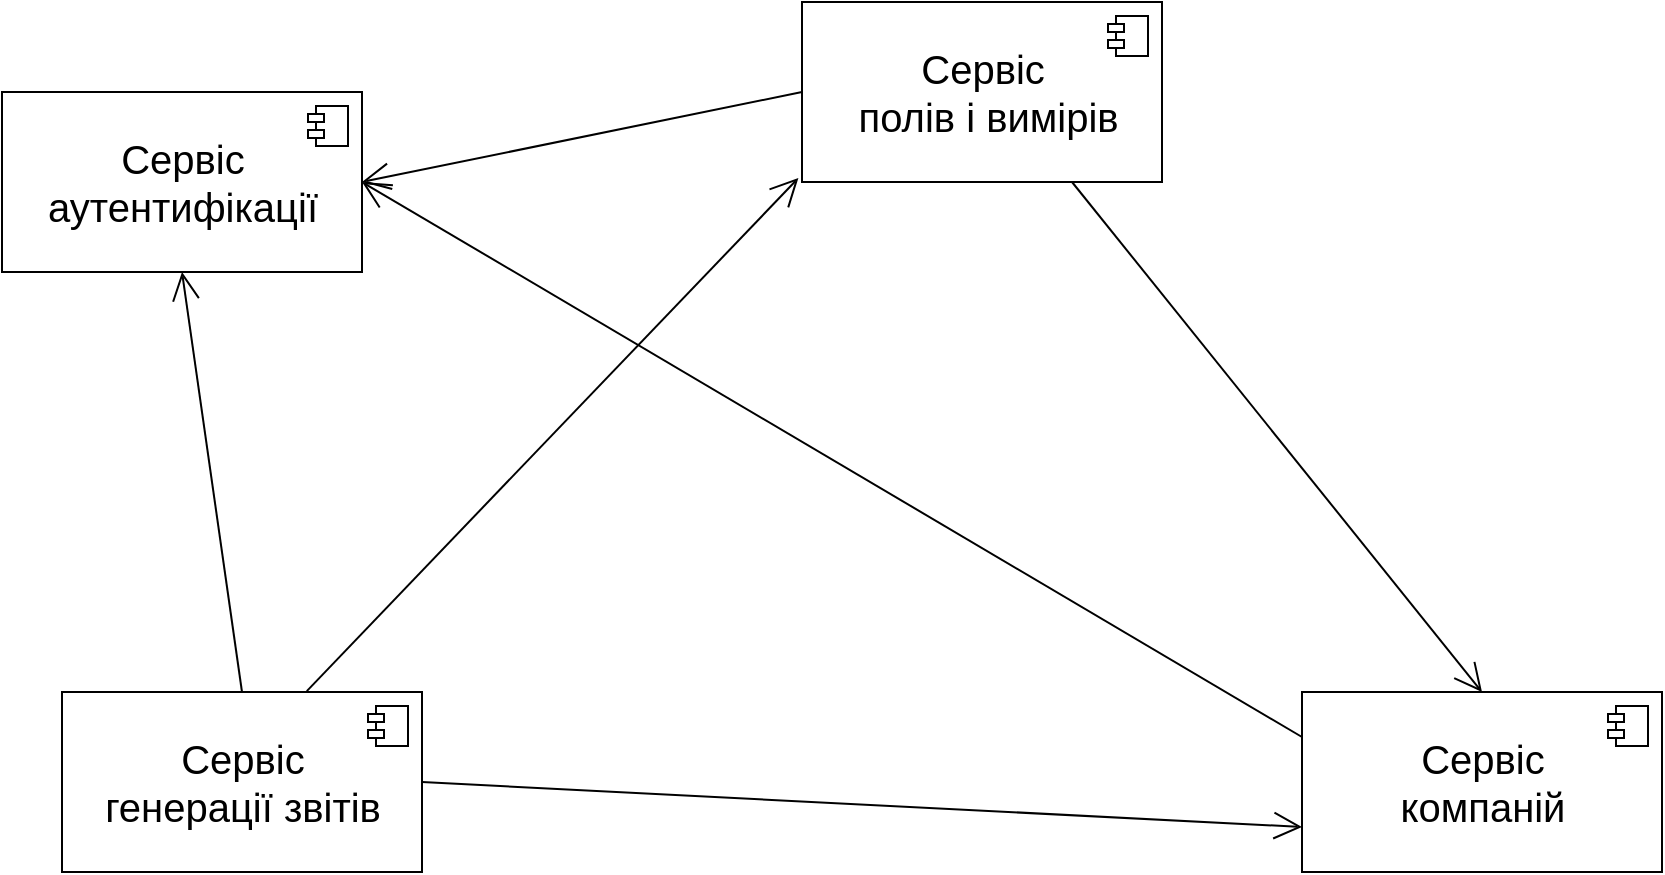 <mxfile version="10.7.5" type="github"><diagram id="QTUs2o6DQwZtNehlJhG1" name="Page-1"><mxGraphModel dx="1877" dy="1910" grid="1" gridSize="10" guides="1" tooltips="1" connect="1" arrows="1" fold="1" page="1" pageScale="1" pageWidth="850" pageHeight="1100" math="0" shadow="0"><root><mxCell id="0"/><mxCell id="1" parent="0"/><mxCell id="bpdRVXlB2MJWRXF0biAA-1" value="&lt;font style=&quot;font-size: 20px&quot;&gt;Сервіс &lt;br&gt;генерації звітів&lt;/font&gt;&lt;br&gt;" style="html=1;" parent="1" vertex="1"><mxGeometry x="60" y="330" width="180" height="90" as="geometry"/></mxCell><mxCell id="bpdRVXlB2MJWRXF0biAA-2" value="" style="shape=component;jettyWidth=8;jettyHeight=4;" parent="bpdRVXlB2MJWRXF0biAA-1" vertex="1"><mxGeometry x="1" width="20" height="20" relative="1" as="geometry"><mxPoint x="-27" y="7" as="offset"/></mxGeometry></mxCell><mxCell id="bpdRVXlB2MJWRXF0biAA-5" value="&lt;font style=&quot;font-size: 20px&quot;&gt;Сервіс &lt;br&gt;компаній&lt;/font&gt;&lt;br&gt;" style="html=1;" parent="1" vertex="1"><mxGeometry x="680" y="330" width="180" height="90" as="geometry"/></mxCell><mxCell id="bpdRVXlB2MJWRXF0biAA-6" value="" style="shape=component;jettyWidth=8;jettyHeight=4;" parent="bpdRVXlB2MJWRXF0biAA-5" vertex="1"><mxGeometry x="1" width="20" height="20" relative="1" as="geometry"><mxPoint x="-27" y="7" as="offset"/></mxGeometry></mxCell><mxCell id="bpdRVXlB2MJWRXF0biAA-11" value="&lt;font style=&quot;font-size: 20px&quot;&gt;Сервіс&lt;br&gt;&amp;nbsp;полів і вимірів&lt;/font&gt;&lt;br&gt;" style="html=1;" parent="1" vertex="1"><mxGeometry x="430" y="-15" width="180" height="90" as="geometry"/></mxCell><mxCell id="bpdRVXlB2MJWRXF0biAA-12" value="" style="shape=component;jettyWidth=8;jettyHeight=4;" parent="bpdRVXlB2MJWRXF0biAA-11" vertex="1"><mxGeometry x="1" width="20" height="20" relative="1" as="geometry"><mxPoint x="-27" y="7" as="offset"/></mxGeometry></mxCell><mxCell id="bpdRVXlB2MJWRXF0biAA-15" value="&lt;font style=&quot;font-size: 20px&quot;&gt;Сервіс &lt;br&gt;аутентифікації&lt;/font&gt;&lt;br&gt;" style="html=1;" parent="1" vertex="1"><mxGeometry x="30" y="30" width="180" height="90" as="geometry"/></mxCell><mxCell id="bpdRVXlB2MJWRXF0biAA-16" value="" style="shape=component;jettyWidth=8;jettyHeight=4;" parent="bpdRVXlB2MJWRXF0biAA-15" vertex="1"><mxGeometry x="1" width="20" height="20" relative="1" as="geometry"><mxPoint x="-27" y="7" as="offset"/></mxGeometry></mxCell><mxCell id="bpdRVXlB2MJWRXF0biAA-17" value="" style="endArrow=open;endFill=1;endSize=12;html=1;exitX=0.5;exitY=0;exitDx=0;exitDy=0;entryX=0.5;entryY=1;entryDx=0;entryDy=0;" parent="1" source="bpdRVXlB2MJWRXF0biAA-1" target="bpdRVXlB2MJWRXF0biAA-15" edge="1"><mxGeometry width="160" relative="1" as="geometry"><mxPoint x="70" y="530" as="sourcePoint"/><mxPoint x="230" y="530" as="targetPoint"/></mxGeometry></mxCell><mxCell id="bpdRVXlB2MJWRXF0biAA-25" value="" style="endArrow=open;endFill=1;endSize=12;html=1;exitX=0.75;exitY=1;exitDx=0;exitDy=0;entryX=0.5;entryY=0;entryDx=0;entryDy=0;" parent="1" source="bpdRVXlB2MJWRXF0biAA-11" target="bpdRVXlB2MJWRXF0biAA-5" edge="1"><mxGeometry width="160" relative="1" as="geometry"><mxPoint x="960" y="490" as="sourcePoint"/><mxPoint x="700" y="690" as="targetPoint"/></mxGeometry></mxCell><mxCell id="bpdRVXlB2MJWRXF0biAA-31" value="" style="endArrow=open;endFill=1;endSize=12;html=1;exitX=1;exitY=0.5;exitDx=0;exitDy=0;entryX=0;entryY=0.75;entryDx=0;entryDy=0;" parent="1" source="bpdRVXlB2MJWRXF0biAA-1" target="bpdRVXlB2MJWRXF0biAA-5" edge="1"><mxGeometry width="160" relative="1" as="geometry"><mxPoint x="280" y="620" as="sourcePoint"/><mxPoint x="440" y="620" as="targetPoint"/></mxGeometry></mxCell><mxCell id="bpdRVXlB2MJWRXF0biAA-33" value="" style="endArrow=open;endFill=1;endSize=12;html=1;exitX=0.68;exitY=-0.005;exitDx=0;exitDy=0;entryX=-0.01;entryY=0.978;entryDx=0;entryDy=0;entryPerimeter=0;exitPerimeter=0;" parent="1" source="bpdRVXlB2MJWRXF0biAA-1" target="bpdRVXlB2MJWRXF0biAA-11" edge="1"><mxGeometry width="160" relative="1" as="geometry"><mxPoint x="310" y="630" as="sourcePoint"/><mxPoint x="470" y="630" as="targetPoint"/></mxGeometry></mxCell><mxCell id="yJfTzqpXOuHrDQsQZ9V8-1" value="" style="endArrow=open;endFill=1;endSize=12;html=1;exitX=0;exitY=0.5;exitDx=0;exitDy=0;entryX=1;entryY=0.5;entryDx=0;entryDy=0;" edge="1" parent="1" source="bpdRVXlB2MJWRXF0biAA-11" target="bpdRVXlB2MJWRXF0biAA-15"><mxGeometry width="160" relative="1" as="geometry"><mxPoint x="255.143" y="330" as="sourcePoint"/><mxPoint x="225.143" y="120.0" as="targetPoint"/></mxGeometry></mxCell><mxCell id="yJfTzqpXOuHrDQsQZ9V8-2" value="" style="endArrow=open;endFill=1;endSize=12;html=1;exitX=0;exitY=0.25;exitDx=0;exitDy=0;entryX=1;entryY=0.5;entryDx=0;entryDy=0;" edge="1" parent="1" source="bpdRVXlB2MJWRXF0biAA-5" target="bpdRVXlB2MJWRXF0biAA-15"><mxGeometry width="160" relative="1" as="geometry"><mxPoint x="170.143" y="350" as="sourcePoint"/><mxPoint x="140.143" y="140.0" as="targetPoint"/></mxGeometry></mxCell></root></mxGraphModel></diagram></mxfile>